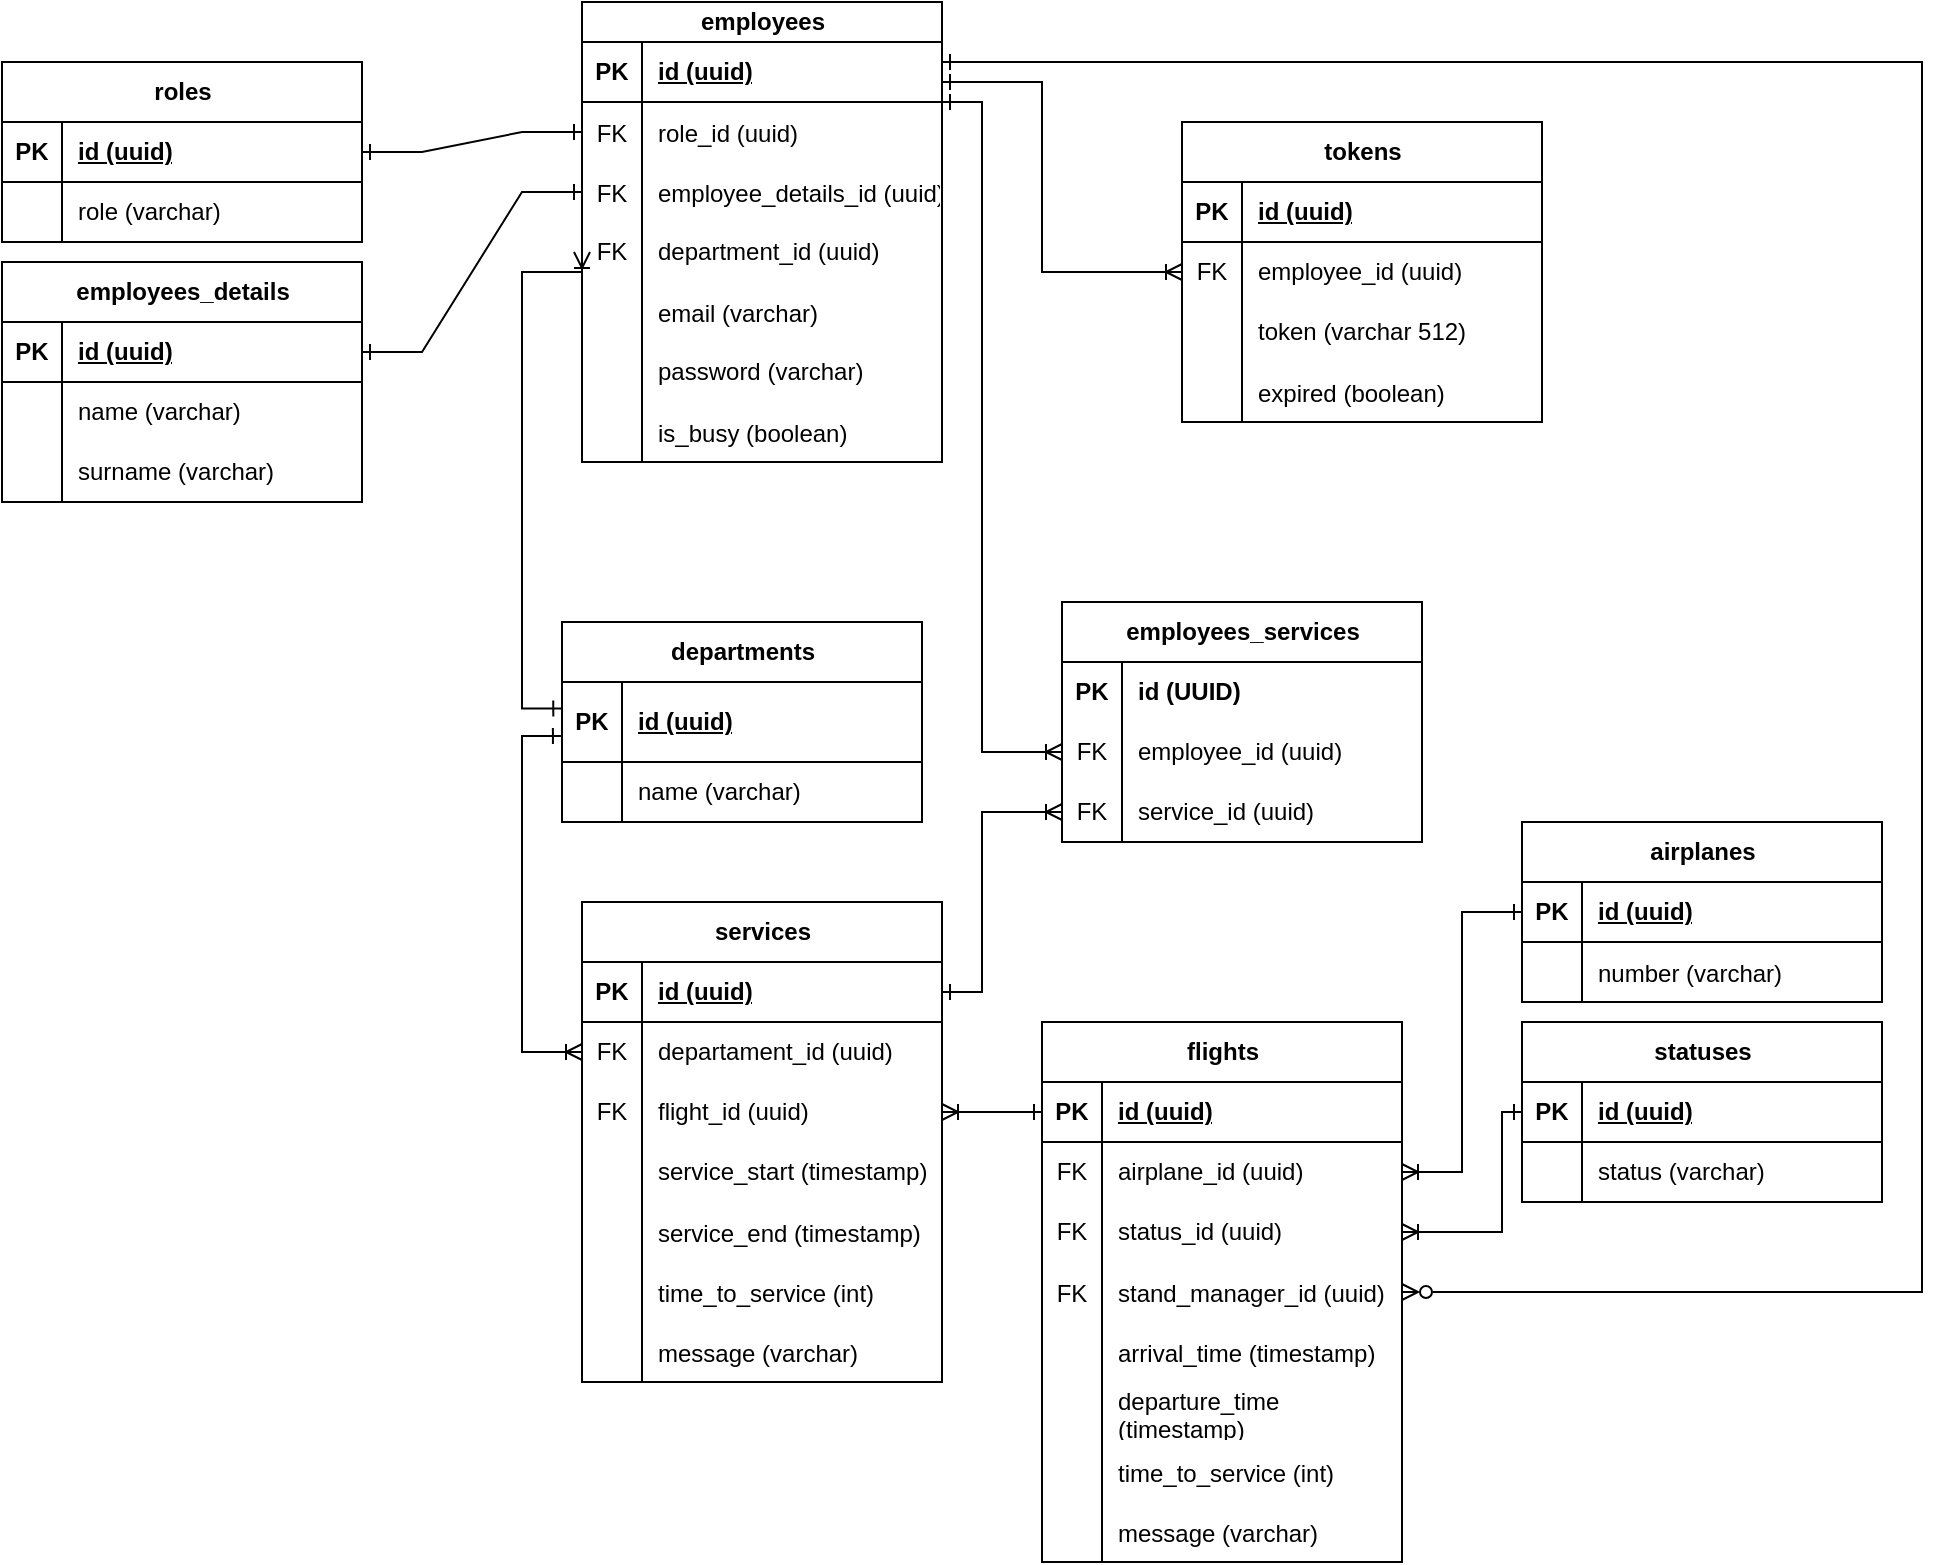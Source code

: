 <mxfile version="21.3.8" type="device">
  <diagram name="Page-1" id="9OQjHVaJ9Mn7HhpADd8H">
    <mxGraphModel dx="2015" dy="887" grid="1" gridSize="10" guides="1" tooltips="1" connect="1" arrows="1" fold="1" page="1" pageScale="1" pageWidth="1100" pageHeight="850" math="0" shadow="0">
      <root>
        <mxCell id="0" />
        <mxCell id="1" parent="0" />
        <mxCell id="fizFwtKaP-gUEQBEpYHd-14" value="&lt;div&gt;roles&lt;/div&gt;" style="shape=table;startSize=30;container=1;collapsible=1;childLayout=tableLayout;fixedRows=1;rowLines=0;fontStyle=1;align=center;resizeLast=1;html=1;" parent="1" vertex="1">
          <mxGeometry x="110" y="40" width="180" height="90" as="geometry" />
        </mxCell>
        <mxCell id="fizFwtKaP-gUEQBEpYHd-15" value="" style="shape=tableRow;horizontal=0;startSize=0;swimlaneHead=0;swimlaneBody=0;fillColor=none;collapsible=0;dropTarget=0;points=[[0,0.5],[1,0.5]];portConstraint=eastwest;top=0;left=0;right=0;bottom=1;" parent="fizFwtKaP-gUEQBEpYHd-14" vertex="1">
          <mxGeometry y="30" width="180" height="30" as="geometry" />
        </mxCell>
        <mxCell id="fizFwtKaP-gUEQBEpYHd-16" value="PK" style="shape=partialRectangle;connectable=0;fillColor=none;top=0;left=0;bottom=0;right=0;fontStyle=1;overflow=hidden;whiteSpace=wrap;html=1;" parent="fizFwtKaP-gUEQBEpYHd-15" vertex="1">
          <mxGeometry width="30" height="30" as="geometry">
            <mxRectangle width="30" height="30" as="alternateBounds" />
          </mxGeometry>
        </mxCell>
        <mxCell id="fizFwtKaP-gUEQBEpYHd-17" value="id (uuid)" style="shape=partialRectangle;connectable=0;fillColor=none;top=0;left=0;bottom=0;right=0;align=left;spacingLeft=6;fontStyle=5;overflow=hidden;whiteSpace=wrap;html=1;" parent="fizFwtKaP-gUEQBEpYHd-15" vertex="1">
          <mxGeometry x="30" width="150" height="30" as="geometry">
            <mxRectangle width="150" height="30" as="alternateBounds" />
          </mxGeometry>
        </mxCell>
        <mxCell id="fizFwtKaP-gUEQBEpYHd-18" value="" style="shape=tableRow;horizontal=0;startSize=0;swimlaneHead=0;swimlaneBody=0;fillColor=none;collapsible=0;dropTarget=0;points=[[0,0.5],[1,0.5]];portConstraint=eastwest;top=0;left=0;right=0;bottom=0;" parent="fizFwtKaP-gUEQBEpYHd-14" vertex="1">
          <mxGeometry y="60" width="180" height="30" as="geometry" />
        </mxCell>
        <mxCell id="fizFwtKaP-gUEQBEpYHd-19" value="" style="shape=partialRectangle;connectable=0;fillColor=none;top=0;left=0;bottom=0;right=0;editable=1;overflow=hidden;whiteSpace=wrap;html=1;" parent="fizFwtKaP-gUEQBEpYHd-18" vertex="1">
          <mxGeometry width="30" height="30" as="geometry">
            <mxRectangle width="30" height="30" as="alternateBounds" />
          </mxGeometry>
        </mxCell>
        <mxCell id="fizFwtKaP-gUEQBEpYHd-20" value="role (varchar)" style="shape=partialRectangle;connectable=0;fillColor=none;top=0;left=0;bottom=0;right=0;align=left;spacingLeft=6;overflow=hidden;whiteSpace=wrap;html=1;" parent="fizFwtKaP-gUEQBEpYHd-18" vertex="1">
          <mxGeometry x="30" width="150" height="30" as="geometry">
            <mxRectangle width="150" height="30" as="alternateBounds" />
          </mxGeometry>
        </mxCell>
        <mxCell id="fizFwtKaP-gUEQBEpYHd-28" value="flights" style="shape=table;startSize=30;container=1;collapsible=1;childLayout=tableLayout;fixedRows=1;rowLines=0;fontStyle=1;align=center;resizeLast=1;html=1;" parent="1" vertex="1">
          <mxGeometry x="630" y="520" width="180" height="270" as="geometry" />
        </mxCell>
        <mxCell id="fizFwtKaP-gUEQBEpYHd-29" value="" style="shape=tableRow;horizontal=0;startSize=0;swimlaneHead=0;swimlaneBody=0;fillColor=none;collapsible=0;dropTarget=0;points=[[0,0.5],[1,0.5]];portConstraint=eastwest;top=0;left=0;right=0;bottom=1;" parent="fizFwtKaP-gUEQBEpYHd-28" vertex="1">
          <mxGeometry y="30" width="180" height="30" as="geometry" />
        </mxCell>
        <mxCell id="fizFwtKaP-gUEQBEpYHd-30" value="PK" style="shape=partialRectangle;connectable=0;fillColor=none;top=0;left=0;bottom=0;right=0;fontStyle=1;overflow=hidden;whiteSpace=wrap;html=1;" parent="fizFwtKaP-gUEQBEpYHd-29" vertex="1">
          <mxGeometry width="30" height="30" as="geometry">
            <mxRectangle width="30" height="30" as="alternateBounds" />
          </mxGeometry>
        </mxCell>
        <mxCell id="fizFwtKaP-gUEQBEpYHd-31" value="id  (uuid)" style="shape=partialRectangle;connectable=0;fillColor=none;top=0;left=0;bottom=0;right=0;align=left;spacingLeft=6;fontStyle=5;overflow=hidden;whiteSpace=wrap;html=1;" parent="fizFwtKaP-gUEQBEpYHd-29" vertex="1">
          <mxGeometry x="30" width="150" height="30" as="geometry">
            <mxRectangle width="150" height="30" as="alternateBounds" />
          </mxGeometry>
        </mxCell>
        <mxCell id="fizFwtKaP-gUEQBEpYHd-32" value="" style="shape=tableRow;horizontal=0;startSize=0;swimlaneHead=0;swimlaneBody=0;fillColor=none;collapsible=0;dropTarget=0;points=[[0,0.5],[1,0.5]];portConstraint=eastwest;top=0;left=0;right=0;bottom=0;" parent="fizFwtKaP-gUEQBEpYHd-28" vertex="1">
          <mxGeometry y="60" width="180" height="30" as="geometry" />
        </mxCell>
        <mxCell id="fizFwtKaP-gUEQBEpYHd-33" value="FK" style="shape=partialRectangle;connectable=0;fillColor=none;top=0;left=0;bottom=0;right=0;editable=1;overflow=hidden;whiteSpace=wrap;html=1;" parent="fizFwtKaP-gUEQBEpYHd-32" vertex="1">
          <mxGeometry width="30" height="30" as="geometry">
            <mxRectangle width="30" height="30" as="alternateBounds" />
          </mxGeometry>
        </mxCell>
        <mxCell id="fizFwtKaP-gUEQBEpYHd-34" value="airplane_id (uuid)" style="shape=partialRectangle;connectable=0;fillColor=none;top=0;left=0;bottom=0;right=0;align=left;spacingLeft=6;overflow=hidden;whiteSpace=wrap;html=1;" parent="fizFwtKaP-gUEQBEpYHd-32" vertex="1">
          <mxGeometry x="30" width="150" height="30" as="geometry">
            <mxRectangle width="150" height="30" as="alternateBounds" />
          </mxGeometry>
        </mxCell>
        <mxCell id="fizFwtKaP-gUEQBEpYHd-35" value="" style="shape=tableRow;horizontal=0;startSize=0;swimlaneHead=0;swimlaneBody=0;fillColor=none;collapsible=0;dropTarget=0;points=[[0,0.5],[1,0.5]];portConstraint=eastwest;top=0;left=0;right=0;bottom=0;" parent="fizFwtKaP-gUEQBEpYHd-28" vertex="1">
          <mxGeometry y="90" width="180" height="30" as="geometry" />
        </mxCell>
        <mxCell id="fizFwtKaP-gUEQBEpYHd-36" value="FK" style="shape=partialRectangle;connectable=0;fillColor=none;top=0;left=0;bottom=0;right=0;editable=1;overflow=hidden;whiteSpace=wrap;html=1;" parent="fizFwtKaP-gUEQBEpYHd-35" vertex="1">
          <mxGeometry width="30" height="30" as="geometry">
            <mxRectangle width="30" height="30" as="alternateBounds" />
          </mxGeometry>
        </mxCell>
        <mxCell id="fizFwtKaP-gUEQBEpYHd-37" value="status_id (uuid)" style="shape=partialRectangle;connectable=0;fillColor=none;top=0;left=0;bottom=0;right=0;align=left;spacingLeft=6;overflow=hidden;whiteSpace=wrap;html=1;" parent="fizFwtKaP-gUEQBEpYHd-35" vertex="1">
          <mxGeometry x="30" width="150" height="30" as="geometry">
            <mxRectangle width="150" height="30" as="alternateBounds" />
          </mxGeometry>
        </mxCell>
        <mxCell id="jqcLIRP0KxZB22nL3puD-4" value="" style="shape=tableRow;horizontal=0;startSize=0;swimlaneHead=0;swimlaneBody=0;fillColor=none;collapsible=0;dropTarget=0;points=[[0,0.5],[1,0.5]];portConstraint=eastwest;top=0;left=0;right=0;bottom=0;" parent="fizFwtKaP-gUEQBEpYHd-28" vertex="1">
          <mxGeometry y="120" width="180" height="30" as="geometry" />
        </mxCell>
        <mxCell id="jqcLIRP0KxZB22nL3puD-5" value="FK" style="shape=partialRectangle;connectable=0;fillColor=none;top=0;left=0;bottom=0;right=0;editable=1;overflow=hidden;" parent="jqcLIRP0KxZB22nL3puD-4" vertex="1">
          <mxGeometry width="30" height="30" as="geometry">
            <mxRectangle width="30" height="30" as="alternateBounds" />
          </mxGeometry>
        </mxCell>
        <mxCell id="jqcLIRP0KxZB22nL3puD-6" value="stand_manager_id (uuid)" style="shape=partialRectangle;connectable=0;fillColor=none;top=0;left=0;bottom=0;right=0;align=left;spacingLeft=6;overflow=hidden;" parent="jqcLIRP0KxZB22nL3puD-4" vertex="1">
          <mxGeometry x="30" width="150" height="30" as="geometry">
            <mxRectangle width="150" height="30" as="alternateBounds" />
          </mxGeometry>
        </mxCell>
        <mxCell id="-cMEag2Gtz8MjiKgJncV-165" value="" style="shape=tableRow;horizontal=0;startSize=0;swimlaneHead=0;swimlaneBody=0;fillColor=none;collapsible=0;dropTarget=0;points=[[0,0.5],[1,0.5]];portConstraint=eastwest;top=0;left=0;right=0;bottom=0;" parent="fizFwtKaP-gUEQBEpYHd-28" vertex="1">
          <mxGeometry y="150" width="180" height="30" as="geometry" />
        </mxCell>
        <mxCell id="-cMEag2Gtz8MjiKgJncV-166" value="" style="shape=partialRectangle;connectable=0;fillColor=none;top=0;left=0;bottom=0;right=0;editable=1;overflow=hidden;" parent="-cMEag2Gtz8MjiKgJncV-165" vertex="1">
          <mxGeometry width="30" height="30" as="geometry">
            <mxRectangle width="30" height="30" as="alternateBounds" />
          </mxGeometry>
        </mxCell>
        <mxCell id="-cMEag2Gtz8MjiKgJncV-167" value="arrival_time (timestamp)" style="shape=partialRectangle;connectable=0;fillColor=none;top=0;left=0;bottom=0;right=0;align=left;spacingLeft=6;overflow=hidden;" parent="-cMEag2Gtz8MjiKgJncV-165" vertex="1">
          <mxGeometry x="30" width="150" height="30" as="geometry">
            <mxRectangle width="150" height="30" as="alternateBounds" />
          </mxGeometry>
        </mxCell>
        <mxCell id="fizFwtKaP-gUEQBEpYHd-38" value="" style="shape=tableRow;horizontal=0;startSize=0;swimlaneHead=0;swimlaneBody=0;fillColor=none;collapsible=0;dropTarget=0;points=[[0,0.5],[1,0.5]];portConstraint=eastwest;top=0;left=0;right=0;bottom=0;" parent="fizFwtKaP-gUEQBEpYHd-28" vertex="1">
          <mxGeometry y="180" width="180" height="30" as="geometry" />
        </mxCell>
        <mxCell id="fizFwtKaP-gUEQBEpYHd-39" value="" style="shape=partialRectangle;connectable=0;fillColor=none;top=0;left=0;bottom=0;right=0;editable=1;overflow=hidden;whiteSpace=wrap;html=1;" parent="fizFwtKaP-gUEQBEpYHd-38" vertex="1">
          <mxGeometry width="30" height="30" as="geometry">
            <mxRectangle width="30" height="30" as="alternateBounds" />
          </mxGeometry>
        </mxCell>
        <mxCell id="fizFwtKaP-gUEQBEpYHd-40" value="departure_time (timestamp)" style="shape=partialRectangle;connectable=0;fillColor=none;top=0;left=0;bottom=0;right=0;align=left;spacingLeft=6;overflow=hidden;whiteSpace=wrap;html=1;" parent="fizFwtKaP-gUEQBEpYHd-38" vertex="1">
          <mxGeometry x="30" width="150" height="30" as="geometry">
            <mxRectangle width="150" height="30" as="alternateBounds" />
          </mxGeometry>
        </mxCell>
        <mxCell id="jqcLIRP0KxZB22nL3puD-11" value="" style="shape=tableRow;horizontal=0;startSize=0;swimlaneHead=0;swimlaneBody=0;fillColor=none;collapsible=0;dropTarget=0;points=[[0,0.5],[1,0.5]];portConstraint=eastwest;top=0;left=0;right=0;bottom=0;" parent="fizFwtKaP-gUEQBEpYHd-28" vertex="1">
          <mxGeometry y="210" width="180" height="30" as="geometry" />
        </mxCell>
        <mxCell id="jqcLIRP0KxZB22nL3puD-12" value="" style="shape=partialRectangle;connectable=0;fillColor=none;top=0;left=0;bottom=0;right=0;editable=1;overflow=hidden;" parent="jqcLIRP0KxZB22nL3puD-11" vertex="1">
          <mxGeometry width="30" height="30" as="geometry">
            <mxRectangle width="30" height="30" as="alternateBounds" />
          </mxGeometry>
        </mxCell>
        <mxCell id="jqcLIRP0KxZB22nL3puD-13" value="time_to_service (int)" style="shape=partialRectangle;connectable=0;fillColor=none;top=0;left=0;bottom=0;right=0;align=left;spacingLeft=6;overflow=hidden;" parent="jqcLIRP0KxZB22nL3puD-11" vertex="1">
          <mxGeometry x="30" width="150" height="30" as="geometry">
            <mxRectangle width="150" height="30" as="alternateBounds" />
          </mxGeometry>
        </mxCell>
        <mxCell id="f40gN04xpcwJSbrt349h-18" value="" style="shape=tableRow;horizontal=0;startSize=0;swimlaneHead=0;swimlaneBody=0;fillColor=none;collapsible=0;dropTarget=0;points=[[0,0.5],[1,0.5]];portConstraint=eastwest;top=0;left=0;right=0;bottom=0;" vertex="1" parent="fizFwtKaP-gUEQBEpYHd-28">
          <mxGeometry y="240" width="180" height="30" as="geometry" />
        </mxCell>
        <mxCell id="f40gN04xpcwJSbrt349h-19" value="" style="shape=partialRectangle;connectable=0;fillColor=none;top=0;left=0;bottom=0;right=0;editable=1;overflow=hidden;" vertex="1" parent="f40gN04xpcwJSbrt349h-18">
          <mxGeometry width="30" height="30" as="geometry">
            <mxRectangle width="30" height="30" as="alternateBounds" />
          </mxGeometry>
        </mxCell>
        <mxCell id="f40gN04xpcwJSbrt349h-20" value="message (varchar)" style="shape=partialRectangle;connectable=0;fillColor=none;top=0;left=0;bottom=0;right=0;align=left;spacingLeft=6;overflow=hidden;" vertex="1" parent="f40gN04xpcwJSbrt349h-18">
          <mxGeometry x="30" width="150" height="30" as="geometry">
            <mxRectangle width="150" height="30" as="alternateBounds" />
          </mxGeometry>
        </mxCell>
        <mxCell id="fizFwtKaP-gUEQBEpYHd-54" value="airplanes" style="shape=table;startSize=30;container=1;collapsible=1;childLayout=tableLayout;fixedRows=1;rowLines=0;fontStyle=1;align=center;resizeLast=1;html=1;" parent="1" vertex="1">
          <mxGeometry x="870" y="420" width="180" height="90" as="geometry" />
        </mxCell>
        <mxCell id="fizFwtKaP-gUEQBEpYHd-55" value="" style="shape=tableRow;horizontal=0;startSize=0;swimlaneHead=0;swimlaneBody=0;fillColor=none;collapsible=0;dropTarget=0;points=[[0,0.5],[1,0.5]];portConstraint=eastwest;top=0;left=0;right=0;bottom=1;" parent="fizFwtKaP-gUEQBEpYHd-54" vertex="1">
          <mxGeometry y="30" width="180" height="30" as="geometry" />
        </mxCell>
        <mxCell id="fizFwtKaP-gUEQBEpYHd-56" value="PK" style="shape=partialRectangle;connectable=0;fillColor=none;top=0;left=0;bottom=0;right=0;fontStyle=1;overflow=hidden;whiteSpace=wrap;html=1;" parent="fizFwtKaP-gUEQBEpYHd-55" vertex="1">
          <mxGeometry width="30" height="30" as="geometry">
            <mxRectangle width="30" height="30" as="alternateBounds" />
          </mxGeometry>
        </mxCell>
        <mxCell id="fizFwtKaP-gUEQBEpYHd-57" value="id (uuid)" style="shape=partialRectangle;connectable=0;fillColor=none;top=0;left=0;bottom=0;right=0;align=left;spacingLeft=6;fontStyle=5;overflow=hidden;whiteSpace=wrap;html=1;" parent="fizFwtKaP-gUEQBEpYHd-55" vertex="1">
          <mxGeometry x="30" width="150" height="30" as="geometry">
            <mxRectangle width="150" height="30" as="alternateBounds" />
          </mxGeometry>
        </mxCell>
        <mxCell id="-cMEag2Gtz8MjiKgJncV-33" value="" style="shape=tableRow;horizontal=0;startSize=0;swimlaneHead=0;swimlaneBody=0;fillColor=none;collapsible=0;dropTarget=0;points=[[0,0.5],[1,0.5]];portConstraint=eastwest;top=0;left=0;right=0;bottom=0;" parent="fizFwtKaP-gUEQBEpYHd-54" vertex="1">
          <mxGeometry y="60" width="180" height="30" as="geometry" />
        </mxCell>
        <mxCell id="-cMEag2Gtz8MjiKgJncV-34" value="" style="shape=partialRectangle;connectable=0;fillColor=none;top=0;left=0;bottom=0;right=0;editable=1;overflow=hidden;" parent="-cMEag2Gtz8MjiKgJncV-33" vertex="1">
          <mxGeometry width="30" height="30" as="geometry">
            <mxRectangle width="30" height="30" as="alternateBounds" />
          </mxGeometry>
        </mxCell>
        <mxCell id="-cMEag2Gtz8MjiKgJncV-35" value="number (varchar)" style="shape=partialRectangle;connectable=0;fillColor=none;top=0;left=0;bottom=0;right=0;align=left;spacingLeft=6;overflow=hidden;" parent="-cMEag2Gtz8MjiKgJncV-33" vertex="1">
          <mxGeometry x="30" width="150" height="30" as="geometry">
            <mxRectangle width="150" height="30" as="alternateBounds" />
          </mxGeometry>
        </mxCell>
        <mxCell id="fizFwtKaP-gUEQBEpYHd-91" value="statuses" style="shape=table;startSize=30;container=1;collapsible=1;childLayout=tableLayout;fixedRows=1;rowLines=0;fontStyle=1;align=center;resizeLast=1;html=1;" parent="1" vertex="1">
          <mxGeometry x="870" y="520" width="180" height="90" as="geometry" />
        </mxCell>
        <mxCell id="fizFwtKaP-gUEQBEpYHd-92" value="" style="shape=tableRow;horizontal=0;startSize=0;swimlaneHead=0;swimlaneBody=0;fillColor=none;collapsible=0;dropTarget=0;points=[[0,0.5],[1,0.5]];portConstraint=eastwest;top=0;left=0;right=0;bottom=1;" parent="fizFwtKaP-gUEQBEpYHd-91" vertex="1">
          <mxGeometry y="30" width="180" height="30" as="geometry" />
        </mxCell>
        <mxCell id="fizFwtKaP-gUEQBEpYHd-93" value="PK" style="shape=partialRectangle;connectable=0;fillColor=none;top=0;left=0;bottom=0;right=0;fontStyle=1;overflow=hidden;whiteSpace=wrap;html=1;" parent="fizFwtKaP-gUEQBEpYHd-92" vertex="1">
          <mxGeometry width="30" height="30" as="geometry">
            <mxRectangle width="30" height="30" as="alternateBounds" />
          </mxGeometry>
        </mxCell>
        <mxCell id="fizFwtKaP-gUEQBEpYHd-94" value="id (uuid)" style="shape=partialRectangle;connectable=0;fillColor=none;top=0;left=0;bottom=0;right=0;align=left;spacingLeft=6;fontStyle=5;overflow=hidden;whiteSpace=wrap;html=1;" parent="fizFwtKaP-gUEQBEpYHd-92" vertex="1">
          <mxGeometry x="30" width="150" height="30" as="geometry">
            <mxRectangle width="150" height="30" as="alternateBounds" />
          </mxGeometry>
        </mxCell>
        <mxCell id="fizFwtKaP-gUEQBEpYHd-95" value="" style="shape=tableRow;horizontal=0;startSize=0;swimlaneHead=0;swimlaneBody=0;fillColor=none;collapsible=0;dropTarget=0;points=[[0,0.5],[1,0.5]];portConstraint=eastwest;top=0;left=0;right=0;bottom=0;" parent="fizFwtKaP-gUEQBEpYHd-91" vertex="1">
          <mxGeometry y="60" width="180" height="30" as="geometry" />
        </mxCell>
        <mxCell id="fizFwtKaP-gUEQBEpYHd-96" value="" style="shape=partialRectangle;connectable=0;fillColor=none;top=0;left=0;bottom=0;right=0;editable=1;overflow=hidden;whiteSpace=wrap;html=1;" parent="fizFwtKaP-gUEQBEpYHd-95" vertex="1">
          <mxGeometry width="30" height="30" as="geometry">
            <mxRectangle width="30" height="30" as="alternateBounds" />
          </mxGeometry>
        </mxCell>
        <mxCell id="fizFwtKaP-gUEQBEpYHd-97" value="status (varchar)" style="shape=partialRectangle;connectable=0;fillColor=none;top=0;left=0;bottom=0;right=0;align=left;spacingLeft=6;overflow=hidden;whiteSpace=wrap;html=1;" parent="fizFwtKaP-gUEQBEpYHd-95" vertex="1">
          <mxGeometry x="30" width="150" height="30" as="geometry">
            <mxRectangle width="150" height="30" as="alternateBounds" />
          </mxGeometry>
        </mxCell>
        <mxCell id="aSLMsY_gwejVtc-nCJcl-1" value="employees_details" style="shape=table;startSize=30;container=1;collapsible=1;childLayout=tableLayout;fixedRows=1;rowLines=0;fontStyle=1;align=center;resizeLast=1;html=1;" parent="1" vertex="1">
          <mxGeometry x="110" y="140" width="180" height="120" as="geometry" />
        </mxCell>
        <mxCell id="aSLMsY_gwejVtc-nCJcl-2" value="" style="shape=tableRow;horizontal=0;startSize=0;swimlaneHead=0;swimlaneBody=0;fillColor=none;collapsible=0;dropTarget=0;points=[[0,0.5],[1,0.5]];portConstraint=eastwest;top=0;left=0;right=0;bottom=1;" parent="aSLMsY_gwejVtc-nCJcl-1" vertex="1">
          <mxGeometry y="30" width="180" height="30" as="geometry" />
        </mxCell>
        <mxCell id="aSLMsY_gwejVtc-nCJcl-3" value="PK" style="shape=partialRectangle;connectable=0;fillColor=none;top=0;left=0;bottom=0;right=0;fontStyle=1;overflow=hidden;whiteSpace=wrap;html=1;" parent="aSLMsY_gwejVtc-nCJcl-2" vertex="1">
          <mxGeometry width="30" height="30" as="geometry">
            <mxRectangle width="30" height="30" as="alternateBounds" />
          </mxGeometry>
        </mxCell>
        <mxCell id="aSLMsY_gwejVtc-nCJcl-4" value="id (uuid)" style="shape=partialRectangle;connectable=0;fillColor=none;top=0;left=0;bottom=0;right=0;align=left;spacingLeft=6;fontStyle=5;overflow=hidden;whiteSpace=wrap;html=1;" parent="aSLMsY_gwejVtc-nCJcl-2" vertex="1">
          <mxGeometry x="30" width="150" height="30" as="geometry">
            <mxRectangle width="150" height="30" as="alternateBounds" />
          </mxGeometry>
        </mxCell>
        <mxCell id="aSLMsY_gwejVtc-nCJcl-5" value="" style="shape=tableRow;horizontal=0;startSize=0;swimlaneHead=0;swimlaneBody=0;fillColor=none;collapsible=0;dropTarget=0;points=[[0,0.5],[1,0.5]];portConstraint=eastwest;top=0;left=0;right=0;bottom=0;" parent="aSLMsY_gwejVtc-nCJcl-1" vertex="1">
          <mxGeometry y="60" width="180" height="30" as="geometry" />
        </mxCell>
        <mxCell id="aSLMsY_gwejVtc-nCJcl-6" value="" style="shape=partialRectangle;connectable=0;fillColor=none;top=0;left=0;bottom=0;right=0;editable=1;overflow=hidden;whiteSpace=wrap;html=1;" parent="aSLMsY_gwejVtc-nCJcl-5" vertex="1">
          <mxGeometry width="30" height="30" as="geometry">
            <mxRectangle width="30" height="30" as="alternateBounds" />
          </mxGeometry>
        </mxCell>
        <mxCell id="aSLMsY_gwejVtc-nCJcl-7" value="name (varchar)" style="shape=partialRectangle;connectable=0;fillColor=none;top=0;left=0;bottom=0;right=0;align=left;spacingLeft=6;overflow=hidden;whiteSpace=wrap;html=1;" parent="aSLMsY_gwejVtc-nCJcl-5" vertex="1">
          <mxGeometry x="30" width="150" height="30" as="geometry">
            <mxRectangle width="150" height="30" as="alternateBounds" />
          </mxGeometry>
        </mxCell>
        <mxCell id="aSLMsY_gwejVtc-nCJcl-8" value="" style="shape=tableRow;horizontal=0;startSize=0;swimlaneHead=0;swimlaneBody=0;fillColor=none;collapsible=0;dropTarget=0;points=[[0,0.5],[1,0.5]];portConstraint=eastwest;top=0;left=0;right=0;bottom=0;" parent="aSLMsY_gwejVtc-nCJcl-1" vertex="1">
          <mxGeometry y="90" width="180" height="30" as="geometry" />
        </mxCell>
        <mxCell id="aSLMsY_gwejVtc-nCJcl-9" value="" style="shape=partialRectangle;connectable=0;fillColor=none;top=0;left=0;bottom=0;right=0;editable=1;overflow=hidden;whiteSpace=wrap;html=1;" parent="aSLMsY_gwejVtc-nCJcl-8" vertex="1">
          <mxGeometry width="30" height="30" as="geometry">
            <mxRectangle width="30" height="30" as="alternateBounds" />
          </mxGeometry>
        </mxCell>
        <mxCell id="aSLMsY_gwejVtc-nCJcl-10" value="surname (varchar)" style="shape=partialRectangle;connectable=0;fillColor=none;top=0;left=0;bottom=0;right=0;align=left;spacingLeft=6;overflow=hidden;whiteSpace=wrap;html=1;" parent="aSLMsY_gwejVtc-nCJcl-8" vertex="1">
          <mxGeometry x="30" width="150" height="30" as="geometry">
            <mxRectangle width="150" height="30" as="alternateBounds" />
          </mxGeometry>
        </mxCell>
        <mxCell id="-cMEag2Gtz8MjiKgJncV-17" value="&lt;div&gt;employees&lt;/div&gt;" style="shape=table;startSize=20;container=1;collapsible=1;childLayout=tableLayout;fixedRows=1;rowLines=0;fontStyle=1;align=center;resizeLast=1;html=1;" parent="1" vertex="1">
          <mxGeometry x="400" y="10" width="180" height="230" as="geometry" />
        </mxCell>
        <mxCell id="-cMEag2Gtz8MjiKgJncV-18" value="" style="shape=tableRow;horizontal=0;startSize=0;swimlaneHead=0;swimlaneBody=0;fillColor=none;collapsible=0;dropTarget=0;points=[[0,0.5],[1,0.5]];portConstraint=eastwest;top=0;left=0;right=0;bottom=1;" parent="-cMEag2Gtz8MjiKgJncV-17" vertex="1">
          <mxGeometry y="20" width="180" height="30" as="geometry" />
        </mxCell>
        <mxCell id="-cMEag2Gtz8MjiKgJncV-19" value="PK" style="shape=partialRectangle;connectable=0;fillColor=none;top=0;left=0;bottom=0;right=0;fontStyle=1;overflow=hidden;whiteSpace=wrap;html=1;" parent="-cMEag2Gtz8MjiKgJncV-18" vertex="1">
          <mxGeometry width="30" height="30" as="geometry">
            <mxRectangle width="30" height="30" as="alternateBounds" />
          </mxGeometry>
        </mxCell>
        <mxCell id="-cMEag2Gtz8MjiKgJncV-20" value="id (uuid)" style="shape=partialRectangle;connectable=0;fillColor=none;top=0;left=0;bottom=0;right=0;align=left;spacingLeft=6;fontStyle=5;overflow=hidden;whiteSpace=wrap;html=1;" parent="-cMEag2Gtz8MjiKgJncV-18" vertex="1">
          <mxGeometry x="30" width="150" height="30" as="geometry">
            <mxRectangle width="150" height="30" as="alternateBounds" />
          </mxGeometry>
        </mxCell>
        <mxCell id="-cMEag2Gtz8MjiKgJncV-30" value="" style="shape=tableRow;horizontal=0;startSize=0;swimlaneHead=0;swimlaneBody=0;fillColor=none;collapsible=0;dropTarget=0;points=[[0,0.5],[1,0.5]];portConstraint=eastwest;top=0;left=0;right=0;bottom=0;" parent="-cMEag2Gtz8MjiKgJncV-17" vertex="1">
          <mxGeometry y="50" width="180" height="30" as="geometry" />
        </mxCell>
        <mxCell id="-cMEag2Gtz8MjiKgJncV-31" value="FK" style="shape=partialRectangle;connectable=0;fillColor=none;top=0;left=0;bottom=0;right=0;editable=1;overflow=hidden;" parent="-cMEag2Gtz8MjiKgJncV-30" vertex="1">
          <mxGeometry width="30" height="30" as="geometry">
            <mxRectangle width="30" height="30" as="alternateBounds" />
          </mxGeometry>
        </mxCell>
        <mxCell id="-cMEag2Gtz8MjiKgJncV-32" value="role_id (uuid)" style="shape=partialRectangle;connectable=0;fillColor=none;top=0;left=0;bottom=0;right=0;align=left;spacingLeft=6;overflow=hidden;" parent="-cMEag2Gtz8MjiKgJncV-30" vertex="1">
          <mxGeometry x="30" width="150" height="30" as="geometry">
            <mxRectangle width="150" height="30" as="alternateBounds" />
          </mxGeometry>
        </mxCell>
        <mxCell id="BI6Cwxl6OkBdOga8J139-100" value="" style="shape=tableRow;horizontal=0;startSize=0;swimlaneHead=0;swimlaneBody=0;fillColor=none;collapsible=0;dropTarget=0;points=[[0,0.5],[1,0.5]];portConstraint=eastwest;top=0;left=0;right=0;bottom=0;" parent="-cMEag2Gtz8MjiKgJncV-17" vertex="1">
          <mxGeometry y="80" width="180" height="30" as="geometry" />
        </mxCell>
        <mxCell id="BI6Cwxl6OkBdOga8J139-101" value="FK" style="shape=partialRectangle;connectable=0;fillColor=none;top=0;left=0;bottom=0;right=0;editable=1;overflow=hidden;" parent="BI6Cwxl6OkBdOga8J139-100" vertex="1">
          <mxGeometry width="30" height="30" as="geometry">
            <mxRectangle width="30" height="30" as="alternateBounds" />
          </mxGeometry>
        </mxCell>
        <mxCell id="BI6Cwxl6OkBdOga8J139-102" value="employee_details_id (uuid)" style="shape=partialRectangle;connectable=0;fillColor=none;top=0;left=0;bottom=0;right=0;align=left;spacingLeft=6;overflow=hidden;" parent="BI6Cwxl6OkBdOga8J139-100" vertex="1">
          <mxGeometry x="30" width="150" height="30" as="geometry">
            <mxRectangle width="150" height="30" as="alternateBounds" />
          </mxGeometry>
        </mxCell>
        <mxCell id="rjjvpH9GP6Y3zkPVKBDB-2" value="" style="shape=tableRow;horizontal=0;startSize=0;swimlaneHead=0;swimlaneBody=0;fillColor=none;collapsible=0;dropTarget=0;points=[[0,0.5],[1,0.5]];portConstraint=eastwest;top=0;left=0;right=0;bottom=0;" parent="-cMEag2Gtz8MjiKgJncV-17" vertex="1">
          <mxGeometry y="110" width="180" height="30" as="geometry" />
        </mxCell>
        <mxCell id="rjjvpH9GP6Y3zkPVKBDB-3" value="FK" style="shape=partialRectangle;connectable=0;fillColor=none;top=0;left=0;bottom=0;right=0;fontStyle=0;overflow=hidden;whiteSpace=wrap;html=1;" parent="rjjvpH9GP6Y3zkPVKBDB-2" vertex="1">
          <mxGeometry width="30" height="30" as="geometry">
            <mxRectangle width="30" height="30" as="alternateBounds" />
          </mxGeometry>
        </mxCell>
        <mxCell id="rjjvpH9GP6Y3zkPVKBDB-4" value="department_id (uuid)" style="shape=partialRectangle;connectable=0;fillColor=none;top=0;left=0;bottom=0;right=0;align=left;spacingLeft=6;fontStyle=0;overflow=hidden;whiteSpace=wrap;html=1;" parent="rjjvpH9GP6Y3zkPVKBDB-2" vertex="1">
          <mxGeometry x="30" width="150" height="30" as="geometry">
            <mxRectangle width="150" height="30" as="alternateBounds" />
          </mxGeometry>
        </mxCell>
        <mxCell id="sLv4PlJb-Pf256ncReUc-1" value="" style="shape=tableRow;horizontal=0;startSize=0;swimlaneHead=0;swimlaneBody=0;fillColor=none;collapsible=0;dropTarget=0;points=[[0,0.5],[1,0.5]];portConstraint=eastwest;top=0;left=0;right=0;bottom=0;" parent="-cMEag2Gtz8MjiKgJncV-17" vertex="1">
          <mxGeometry y="140" width="180" height="30" as="geometry" />
        </mxCell>
        <mxCell id="sLv4PlJb-Pf256ncReUc-2" value="" style="shape=partialRectangle;connectable=0;fillColor=none;top=0;left=0;bottom=0;right=0;editable=1;overflow=hidden;" parent="sLv4PlJb-Pf256ncReUc-1" vertex="1">
          <mxGeometry width="30" height="30" as="geometry">
            <mxRectangle width="30" height="30" as="alternateBounds" />
          </mxGeometry>
        </mxCell>
        <mxCell id="sLv4PlJb-Pf256ncReUc-3" value="email (varchar)" style="shape=partialRectangle;connectable=0;fillColor=none;top=0;left=0;bottom=0;right=0;align=left;spacingLeft=6;overflow=hidden;" parent="sLv4PlJb-Pf256ncReUc-1" vertex="1">
          <mxGeometry x="30" width="150" height="30" as="geometry">
            <mxRectangle width="150" height="30" as="alternateBounds" />
          </mxGeometry>
        </mxCell>
        <mxCell id="-cMEag2Gtz8MjiKgJncV-24" value="" style="shape=tableRow;horizontal=0;startSize=0;swimlaneHead=0;swimlaneBody=0;fillColor=none;collapsible=0;dropTarget=0;points=[[0,0.5],[1,0.5]];portConstraint=eastwest;top=0;left=0;right=0;bottom=0;" parent="-cMEag2Gtz8MjiKgJncV-17" vertex="1">
          <mxGeometry y="170" width="180" height="30" as="geometry" />
        </mxCell>
        <mxCell id="-cMEag2Gtz8MjiKgJncV-25" value="" style="shape=partialRectangle;connectable=0;fillColor=none;top=0;left=0;bottom=0;right=0;editable=1;overflow=hidden;whiteSpace=wrap;html=1;" parent="-cMEag2Gtz8MjiKgJncV-24" vertex="1">
          <mxGeometry width="30" height="30" as="geometry">
            <mxRectangle width="30" height="30" as="alternateBounds" />
          </mxGeometry>
        </mxCell>
        <mxCell id="-cMEag2Gtz8MjiKgJncV-26" value="password (varchar)" style="shape=partialRectangle;connectable=0;fillColor=none;top=0;left=0;bottom=0;right=0;align=left;spacingLeft=6;overflow=hidden;whiteSpace=wrap;html=1;" parent="-cMEag2Gtz8MjiKgJncV-24" vertex="1">
          <mxGeometry x="30" width="150" height="30" as="geometry">
            <mxRectangle width="150" height="30" as="alternateBounds" />
          </mxGeometry>
        </mxCell>
        <mxCell id="1ASlQ5axTA9hK-kHF2px-1" value="" style="shape=tableRow;horizontal=0;startSize=0;swimlaneHead=0;swimlaneBody=0;fillColor=none;collapsible=0;dropTarget=0;points=[[0,0.5],[1,0.5]];portConstraint=eastwest;top=0;left=0;right=0;bottom=0;" parent="-cMEag2Gtz8MjiKgJncV-17" vertex="1">
          <mxGeometry y="200" width="180" height="30" as="geometry" />
        </mxCell>
        <mxCell id="1ASlQ5axTA9hK-kHF2px-2" value="" style="shape=partialRectangle;connectable=0;fillColor=none;top=0;left=0;bottom=0;right=0;editable=1;overflow=hidden;" parent="1ASlQ5axTA9hK-kHF2px-1" vertex="1">
          <mxGeometry width="30" height="30" as="geometry">
            <mxRectangle width="30" height="30" as="alternateBounds" />
          </mxGeometry>
        </mxCell>
        <mxCell id="1ASlQ5axTA9hK-kHF2px-3" value="is_busy (boolean)" style="shape=partialRectangle;connectable=0;fillColor=none;top=0;left=0;bottom=0;right=0;align=left;spacingLeft=6;overflow=hidden;" parent="1ASlQ5axTA9hK-kHF2px-1" vertex="1">
          <mxGeometry x="30" width="150" height="30" as="geometry">
            <mxRectangle width="150" height="30" as="alternateBounds" />
          </mxGeometry>
        </mxCell>
        <mxCell id="BI6Cwxl6OkBdOga8J139-1" value="&lt;div&gt;departments&lt;/div&gt;" style="shape=table;startSize=30;container=1;collapsible=1;childLayout=tableLayout;fixedRows=1;rowLines=0;fontStyle=1;align=center;resizeLast=1;html=1;" parent="1" vertex="1">
          <mxGeometry x="390" y="320" width="180" height="100" as="geometry" />
        </mxCell>
        <mxCell id="BI6Cwxl6OkBdOga8J139-2" value="" style="shape=tableRow;horizontal=0;startSize=0;swimlaneHead=0;swimlaneBody=0;fillColor=none;collapsible=0;dropTarget=0;points=[[0,0.5],[1,0.5]];portConstraint=eastwest;top=0;left=0;right=0;bottom=1;" parent="BI6Cwxl6OkBdOga8J139-1" vertex="1">
          <mxGeometry y="30" width="180" height="40" as="geometry" />
        </mxCell>
        <mxCell id="BI6Cwxl6OkBdOga8J139-3" value="PK" style="shape=partialRectangle;connectable=0;fillColor=none;top=0;left=0;bottom=0;right=0;fontStyle=1;overflow=hidden;whiteSpace=wrap;html=1;" parent="BI6Cwxl6OkBdOga8J139-2" vertex="1">
          <mxGeometry width="30" height="40" as="geometry">
            <mxRectangle width="30" height="40" as="alternateBounds" />
          </mxGeometry>
        </mxCell>
        <mxCell id="BI6Cwxl6OkBdOga8J139-4" value="id (uuid)" style="shape=partialRectangle;connectable=0;fillColor=none;top=0;left=0;bottom=0;right=0;align=left;spacingLeft=6;fontStyle=5;overflow=hidden;whiteSpace=wrap;html=1;" parent="BI6Cwxl6OkBdOga8J139-2" vertex="1">
          <mxGeometry x="30" width="150" height="40" as="geometry">
            <mxRectangle width="150" height="40" as="alternateBounds" />
          </mxGeometry>
        </mxCell>
        <mxCell id="mJFngKJ2qOaq5mNRfT9s-1" value="" style="shape=tableRow;horizontal=0;startSize=0;swimlaneHead=0;swimlaneBody=0;fillColor=none;collapsible=0;dropTarget=0;points=[[0,0.5],[1,0.5]];portConstraint=eastwest;top=0;left=0;right=0;bottom=0;" parent="BI6Cwxl6OkBdOga8J139-1" vertex="1">
          <mxGeometry y="70" width="180" height="30" as="geometry" />
        </mxCell>
        <mxCell id="mJFngKJ2qOaq5mNRfT9s-2" value="" style="shape=partialRectangle;connectable=0;fillColor=none;top=0;left=0;bottom=0;right=0;editable=1;overflow=hidden;whiteSpace=wrap;html=1;" parent="mJFngKJ2qOaq5mNRfT9s-1" vertex="1">
          <mxGeometry width="30" height="30" as="geometry">
            <mxRectangle width="30" height="30" as="alternateBounds" />
          </mxGeometry>
        </mxCell>
        <mxCell id="mJFngKJ2qOaq5mNRfT9s-3" value="name (varchar)" style="shape=partialRectangle;connectable=0;fillColor=none;top=0;left=0;bottom=0;right=0;align=left;spacingLeft=6;overflow=hidden;whiteSpace=wrap;html=1;" parent="mJFngKJ2qOaq5mNRfT9s-1" vertex="1">
          <mxGeometry x="30" width="150" height="30" as="geometry">
            <mxRectangle width="150" height="30" as="alternateBounds" />
          </mxGeometry>
        </mxCell>
        <mxCell id="BI6Cwxl6OkBdOga8J139-63" value="&lt;div&gt;services&lt;/div&gt;" style="shape=table;startSize=30;container=1;collapsible=1;childLayout=tableLayout;fixedRows=1;rowLines=0;fontStyle=1;align=center;resizeLast=1;html=1;" parent="1" vertex="1">
          <mxGeometry x="400" y="460" width="180" height="240" as="geometry" />
        </mxCell>
        <mxCell id="BI6Cwxl6OkBdOga8J139-64" value="" style="shape=tableRow;horizontal=0;startSize=0;swimlaneHead=0;swimlaneBody=0;fillColor=none;collapsible=0;dropTarget=0;points=[[0,0.5],[1,0.5]];portConstraint=eastwest;top=0;left=0;right=0;bottom=1;" parent="BI6Cwxl6OkBdOga8J139-63" vertex="1">
          <mxGeometry y="30" width="180" height="30" as="geometry" />
        </mxCell>
        <mxCell id="BI6Cwxl6OkBdOga8J139-65" value="PK" style="shape=partialRectangle;connectable=0;fillColor=none;top=0;left=0;bottom=0;right=0;fontStyle=1;overflow=hidden;whiteSpace=wrap;html=1;" parent="BI6Cwxl6OkBdOga8J139-64" vertex="1">
          <mxGeometry width="30" height="30" as="geometry">
            <mxRectangle width="30" height="30" as="alternateBounds" />
          </mxGeometry>
        </mxCell>
        <mxCell id="BI6Cwxl6OkBdOga8J139-66" value="id (uuid)" style="shape=partialRectangle;connectable=0;fillColor=none;top=0;left=0;bottom=0;right=0;align=left;spacingLeft=6;fontStyle=5;overflow=hidden;whiteSpace=wrap;html=1;" parent="BI6Cwxl6OkBdOga8J139-64" vertex="1">
          <mxGeometry x="30" width="150" height="30" as="geometry">
            <mxRectangle width="150" height="30" as="alternateBounds" />
          </mxGeometry>
        </mxCell>
        <mxCell id="BI6Cwxl6OkBdOga8J139-67" value="" style="shape=tableRow;horizontal=0;startSize=0;swimlaneHead=0;swimlaneBody=0;fillColor=none;collapsible=0;dropTarget=0;points=[[0,0.5],[1,0.5]];portConstraint=eastwest;top=0;left=0;right=0;bottom=0;" parent="BI6Cwxl6OkBdOga8J139-63" vertex="1">
          <mxGeometry y="60" width="180" height="30" as="geometry" />
        </mxCell>
        <mxCell id="BI6Cwxl6OkBdOga8J139-68" value="FK" style="shape=partialRectangle;connectable=0;fillColor=none;top=0;left=0;bottom=0;right=0;editable=1;overflow=hidden;whiteSpace=wrap;html=1;" parent="BI6Cwxl6OkBdOga8J139-67" vertex="1">
          <mxGeometry width="30" height="30" as="geometry">
            <mxRectangle width="30" height="30" as="alternateBounds" />
          </mxGeometry>
        </mxCell>
        <mxCell id="BI6Cwxl6OkBdOga8J139-69" value="departament_id (uuid)" style="shape=partialRectangle;connectable=0;fillColor=none;top=0;left=0;bottom=0;right=0;align=left;spacingLeft=6;overflow=hidden;whiteSpace=wrap;html=1;" parent="BI6Cwxl6OkBdOga8J139-67" vertex="1">
          <mxGeometry x="30" width="150" height="30" as="geometry">
            <mxRectangle width="150" height="30" as="alternateBounds" />
          </mxGeometry>
        </mxCell>
        <mxCell id="BI6Cwxl6OkBdOga8J139-70" value="" style="shape=tableRow;horizontal=0;startSize=0;swimlaneHead=0;swimlaneBody=0;fillColor=none;collapsible=0;dropTarget=0;points=[[0,0.5],[1,0.5]];portConstraint=eastwest;top=0;left=0;right=0;bottom=0;" parent="BI6Cwxl6OkBdOga8J139-63" vertex="1">
          <mxGeometry y="90" width="180" height="30" as="geometry" />
        </mxCell>
        <mxCell id="BI6Cwxl6OkBdOga8J139-71" value="FK" style="shape=partialRectangle;connectable=0;fillColor=none;top=0;left=0;bottom=0;right=0;editable=1;overflow=hidden;whiteSpace=wrap;html=1;" parent="BI6Cwxl6OkBdOga8J139-70" vertex="1">
          <mxGeometry width="30" height="30" as="geometry">
            <mxRectangle width="30" height="30" as="alternateBounds" />
          </mxGeometry>
        </mxCell>
        <mxCell id="BI6Cwxl6OkBdOga8J139-72" value="flight_id (uuid)" style="shape=partialRectangle;connectable=0;fillColor=none;top=0;left=0;bottom=0;right=0;align=left;spacingLeft=6;overflow=hidden;whiteSpace=wrap;html=1;" parent="BI6Cwxl6OkBdOga8J139-70" vertex="1">
          <mxGeometry x="30" width="150" height="30" as="geometry">
            <mxRectangle width="150" height="30" as="alternateBounds" />
          </mxGeometry>
        </mxCell>
        <mxCell id="BI6Cwxl6OkBdOga8J139-73" value="" style="shape=tableRow;horizontal=0;startSize=0;swimlaneHead=0;swimlaneBody=0;fillColor=none;collapsible=0;dropTarget=0;points=[[0,0.5],[1,0.5]];portConstraint=eastwest;top=0;left=0;right=0;bottom=0;" parent="BI6Cwxl6OkBdOga8J139-63" vertex="1">
          <mxGeometry y="120" width="180" height="30" as="geometry" />
        </mxCell>
        <mxCell id="BI6Cwxl6OkBdOga8J139-74" value="" style="shape=partialRectangle;connectable=0;fillColor=none;top=0;left=0;bottom=0;right=0;editable=1;overflow=hidden;whiteSpace=wrap;html=1;" parent="BI6Cwxl6OkBdOga8J139-73" vertex="1">
          <mxGeometry width="30" height="30" as="geometry">
            <mxRectangle width="30" height="30" as="alternateBounds" />
          </mxGeometry>
        </mxCell>
        <mxCell id="BI6Cwxl6OkBdOga8J139-75" value="service_start (timestamp)" style="shape=partialRectangle;connectable=0;fillColor=none;top=0;left=0;bottom=0;right=0;align=left;spacingLeft=6;overflow=hidden;whiteSpace=wrap;html=1;" parent="BI6Cwxl6OkBdOga8J139-73" vertex="1">
          <mxGeometry x="30" width="150" height="30" as="geometry">
            <mxRectangle width="150" height="30" as="alternateBounds" />
          </mxGeometry>
        </mxCell>
        <mxCell id="BI6Cwxl6OkBdOga8J139-76" value="" style="shape=tableRow;horizontal=0;startSize=0;swimlaneHead=0;swimlaneBody=0;fillColor=none;collapsible=0;dropTarget=0;points=[[0,0.5],[1,0.5]];portConstraint=eastwest;top=0;left=0;right=0;bottom=0;" parent="BI6Cwxl6OkBdOga8J139-63" vertex="1">
          <mxGeometry y="150" width="180" height="30" as="geometry" />
        </mxCell>
        <mxCell id="BI6Cwxl6OkBdOga8J139-77" value="" style="shape=partialRectangle;connectable=0;fillColor=none;top=0;left=0;bottom=0;right=0;editable=1;overflow=hidden;" parent="BI6Cwxl6OkBdOga8J139-76" vertex="1">
          <mxGeometry width="30" height="30" as="geometry">
            <mxRectangle width="30" height="30" as="alternateBounds" />
          </mxGeometry>
        </mxCell>
        <mxCell id="BI6Cwxl6OkBdOga8J139-78" value="service_end (timestamp)" style="shape=partialRectangle;connectable=0;fillColor=none;top=0;left=0;bottom=0;right=0;align=left;spacingLeft=6;overflow=hidden;" parent="BI6Cwxl6OkBdOga8J139-76" vertex="1">
          <mxGeometry x="30" width="150" height="30" as="geometry">
            <mxRectangle width="150" height="30" as="alternateBounds" />
          </mxGeometry>
        </mxCell>
        <mxCell id="jqcLIRP0KxZB22nL3puD-14" value="" style="shape=tableRow;horizontal=0;startSize=0;swimlaneHead=0;swimlaneBody=0;fillColor=none;collapsible=0;dropTarget=0;points=[[0,0.5],[1,0.5]];portConstraint=eastwest;top=0;left=0;right=0;bottom=0;" parent="BI6Cwxl6OkBdOga8J139-63" vertex="1">
          <mxGeometry y="180" width="180" height="30" as="geometry" />
        </mxCell>
        <mxCell id="jqcLIRP0KxZB22nL3puD-15" value="" style="shape=partialRectangle;connectable=0;fillColor=none;top=0;left=0;bottom=0;right=0;editable=1;overflow=hidden;" parent="jqcLIRP0KxZB22nL3puD-14" vertex="1">
          <mxGeometry width="30" height="30" as="geometry">
            <mxRectangle width="30" height="30" as="alternateBounds" />
          </mxGeometry>
        </mxCell>
        <mxCell id="jqcLIRP0KxZB22nL3puD-16" value="time_to_service (int)" style="shape=partialRectangle;connectable=0;fillColor=none;top=0;left=0;bottom=0;right=0;align=left;spacingLeft=6;overflow=hidden;" parent="jqcLIRP0KxZB22nL3puD-14" vertex="1">
          <mxGeometry x="30" width="150" height="30" as="geometry">
            <mxRectangle width="150" height="30" as="alternateBounds" />
          </mxGeometry>
        </mxCell>
        <mxCell id="f40gN04xpcwJSbrt349h-2" value="" style="shape=tableRow;horizontal=0;startSize=0;swimlaneHead=0;swimlaneBody=0;fillColor=none;collapsible=0;dropTarget=0;points=[[0,0.5],[1,0.5]];portConstraint=eastwest;top=0;left=0;right=0;bottom=0;" vertex="1" parent="BI6Cwxl6OkBdOga8J139-63">
          <mxGeometry y="210" width="180" height="30" as="geometry" />
        </mxCell>
        <mxCell id="f40gN04xpcwJSbrt349h-3" value="" style="shape=partialRectangle;connectable=0;fillColor=none;top=0;left=0;bottom=0;right=0;editable=1;overflow=hidden;" vertex="1" parent="f40gN04xpcwJSbrt349h-2">
          <mxGeometry width="30" height="30" as="geometry">
            <mxRectangle width="30" height="30" as="alternateBounds" />
          </mxGeometry>
        </mxCell>
        <mxCell id="f40gN04xpcwJSbrt349h-4" value="message (varchar)" style="shape=partialRectangle;connectable=0;fillColor=none;top=0;left=0;bottom=0;right=0;align=left;spacingLeft=6;overflow=hidden;" vertex="1" parent="f40gN04xpcwJSbrt349h-2">
          <mxGeometry x="30" width="150" height="30" as="geometry">
            <mxRectangle width="150" height="30" as="alternateBounds" />
          </mxGeometry>
        </mxCell>
        <mxCell id="jqcLIRP0KxZB22nL3puD-7" style="edgeStyle=orthogonalEdgeStyle;rounded=0;orthogonalLoop=1;jettySize=auto;html=1;startArrow=ERone;startFill=0;endArrow=ERzeroToMany;endFill=0;entryX=1;entryY=0.5;entryDx=0;entryDy=0;" parent="1" target="jqcLIRP0KxZB22nL3puD-4" edge="1">
          <mxGeometry relative="1" as="geometry">
            <mxPoint x="580" y="40" as="sourcePoint" />
            <mxPoint x="870" y="690" as="targetPoint" />
            <Array as="points">
              <mxPoint x="580" y="40" />
              <mxPoint x="1070" y="40" />
              <mxPoint x="1070" y="655" />
            </Array>
          </mxGeometry>
        </mxCell>
        <mxCell id="1ASlQ5axTA9hK-kHF2px-7" value="" style="edgeStyle=entityRelationEdgeStyle;fontSize=12;html=1;endArrow=ERoneToMany;rounded=0;exitX=0;exitY=0.5;exitDx=0;exitDy=0;entryX=1;entryY=0.5;entryDx=0;entryDy=0;startArrow=ERone;startFill=0;" parent="1" source="fizFwtKaP-gUEQBEpYHd-55" target="fizFwtKaP-gUEQBEpYHd-32" edge="1">
          <mxGeometry width="100" height="100" relative="1" as="geometry">
            <mxPoint x="970" y="510" as="sourcePoint" />
            <mxPoint x="910" y="420" as="targetPoint" />
          </mxGeometry>
        </mxCell>
        <mxCell id="1ASlQ5axTA9hK-kHF2px-18" value="" style="edgeStyle=entityRelationEdgeStyle;fontSize=12;html=1;endArrow=ERone;startArrow=ERone;rounded=0;exitX=1;exitY=0.5;exitDx=0;exitDy=0;entryX=0;entryY=0.5;entryDx=0;entryDy=0;startFill=0;endFill=0;" parent="1" source="aSLMsY_gwejVtc-nCJcl-2" target="BI6Cwxl6OkBdOga8J139-100" edge="1">
          <mxGeometry width="100" height="100" relative="1" as="geometry">
            <mxPoint x="360" y="380" as="sourcePoint" />
            <mxPoint x="460" y="280" as="targetPoint" />
          </mxGeometry>
        </mxCell>
        <mxCell id="1ASlQ5axTA9hK-kHF2px-32" style="edgeStyle=orthogonalEdgeStyle;rounded=0;orthogonalLoop=1;jettySize=auto;html=1;startArrow=ERone;startFill=0;endArrow=ERoneToMany;endFill=0;entryX=0;entryY=0.5;entryDx=0;entryDy=0;exitX=-0.002;exitY=0.332;exitDx=0;exitDy=0;exitPerimeter=0;" parent="1" source="BI6Cwxl6OkBdOga8J139-2" target="rjjvpH9GP6Y3zkPVKBDB-2" edge="1">
          <mxGeometry relative="1" as="geometry">
            <mxPoint x="340" y="360" as="sourcePoint" />
            <mxPoint x="360" y="90" as="targetPoint" />
            <Array as="points">
              <mxPoint x="370" y="363" />
              <mxPoint x="370" y="145" />
            </Array>
          </mxGeometry>
        </mxCell>
        <mxCell id="1ASlQ5axTA9hK-kHF2px-34" value="" style="edgeStyle=entityRelationEdgeStyle;fontSize=12;html=1;endArrow=ERoneToMany;rounded=0;entryX=1;entryY=0.5;entryDx=0;entryDy=0;startArrow=ERone;startFill=0;exitX=0;exitY=0.5;exitDx=0;exitDy=0;jumpStyle=arc;jumpSize=12;" parent="1" source="fizFwtKaP-gUEQBEpYHd-29" target="BI6Cwxl6OkBdOga8J139-70" edge="1">
          <mxGeometry width="100" height="100" relative="1" as="geometry">
            <mxPoint x="980" y="358" as="sourcePoint" />
            <mxPoint x="1510" y="250" as="targetPoint" />
          </mxGeometry>
        </mxCell>
        <mxCell id="1ASlQ5axTA9hK-kHF2px-35" value="employees_services" style="shape=table;startSize=30;container=1;collapsible=1;childLayout=tableLayout;fixedRows=1;rowLines=0;fontStyle=1;align=center;resizeLast=1;html=1;" parent="1" vertex="1">
          <mxGeometry x="640" y="310" width="180" height="120" as="geometry" />
        </mxCell>
        <mxCell id="f40gN04xpcwJSbrt349h-14" value="" style="shape=tableRow;horizontal=0;startSize=0;swimlaneHead=0;swimlaneBody=0;fillColor=none;collapsible=0;dropTarget=0;points=[[0,0.5],[1,0.5]];portConstraint=eastwest;top=0;left=0;right=0;bottom=0;" vertex="1" parent="1ASlQ5axTA9hK-kHF2px-35">
          <mxGeometry y="30" width="180" height="30" as="geometry" />
        </mxCell>
        <mxCell id="f40gN04xpcwJSbrt349h-15" value="PK" style="shape=partialRectangle;connectable=0;fillColor=none;top=0;left=0;bottom=0;right=0;fontStyle=1;overflow=hidden;whiteSpace=wrap;html=1;" vertex="1" parent="f40gN04xpcwJSbrt349h-14">
          <mxGeometry width="30" height="30" as="geometry">
            <mxRectangle width="30" height="30" as="alternateBounds" />
          </mxGeometry>
        </mxCell>
        <mxCell id="f40gN04xpcwJSbrt349h-16" value="id (UUID)" style="shape=partialRectangle;connectable=0;fillColor=none;top=0;left=0;bottom=0;right=0;align=left;spacingLeft=6;fontStyle=1;overflow=hidden;whiteSpace=wrap;html=1;" vertex="1" parent="f40gN04xpcwJSbrt349h-14">
          <mxGeometry x="30" width="150" height="30" as="geometry">
            <mxRectangle width="150" height="30" as="alternateBounds" />
          </mxGeometry>
        </mxCell>
        <mxCell id="1ASlQ5axTA9hK-kHF2px-39" value="" style="shape=tableRow;horizontal=0;startSize=0;swimlaneHead=0;swimlaneBody=0;fillColor=none;collapsible=0;dropTarget=0;points=[[0,0.5],[1,0.5]];portConstraint=eastwest;top=0;left=0;right=0;bottom=0;" parent="1ASlQ5axTA9hK-kHF2px-35" vertex="1">
          <mxGeometry y="60" width="180" height="30" as="geometry" />
        </mxCell>
        <mxCell id="1ASlQ5axTA9hK-kHF2px-40" value="&lt;div&gt;FK&lt;/div&gt;" style="shape=partialRectangle;connectable=0;fillColor=none;top=0;left=0;bottom=0;right=0;editable=1;overflow=hidden;whiteSpace=wrap;html=1;" parent="1ASlQ5axTA9hK-kHF2px-39" vertex="1">
          <mxGeometry width="30" height="30" as="geometry">
            <mxRectangle width="30" height="30" as="alternateBounds" />
          </mxGeometry>
        </mxCell>
        <mxCell id="1ASlQ5axTA9hK-kHF2px-41" value="employee_id (uuid)" style="shape=partialRectangle;connectable=0;fillColor=none;top=0;left=0;bottom=0;right=0;align=left;spacingLeft=6;overflow=hidden;whiteSpace=wrap;html=1;" parent="1ASlQ5axTA9hK-kHF2px-39" vertex="1">
          <mxGeometry x="30" width="150" height="30" as="geometry">
            <mxRectangle width="150" height="30" as="alternateBounds" />
          </mxGeometry>
        </mxCell>
        <mxCell id="1ASlQ5axTA9hK-kHF2px-42" value="" style="shape=tableRow;horizontal=0;startSize=0;swimlaneHead=0;swimlaneBody=0;fillColor=none;collapsible=0;dropTarget=0;points=[[0,0.5],[1,0.5]];portConstraint=eastwest;top=0;left=0;right=0;bottom=0;" parent="1ASlQ5axTA9hK-kHF2px-35" vertex="1">
          <mxGeometry y="90" width="180" height="30" as="geometry" />
        </mxCell>
        <mxCell id="1ASlQ5axTA9hK-kHF2px-43" value="FK" style="shape=partialRectangle;connectable=0;fillColor=none;top=0;left=0;bottom=0;right=0;editable=1;overflow=hidden;whiteSpace=wrap;html=1;" parent="1ASlQ5axTA9hK-kHF2px-42" vertex="1">
          <mxGeometry width="30" height="30" as="geometry">
            <mxRectangle width="30" height="30" as="alternateBounds" />
          </mxGeometry>
        </mxCell>
        <mxCell id="1ASlQ5axTA9hK-kHF2px-44" value="service_id (uuid)" style="shape=partialRectangle;connectable=0;fillColor=none;top=0;left=0;bottom=0;right=0;align=left;spacingLeft=6;overflow=hidden;whiteSpace=wrap;html=1;" parent="1ASlQ5axTA9hK-kHF2px-42" vertex="1">
          <mxGeometry x="30" width="150" height="30" as="geometry">
            <mxRectangle width="150" height="30" as="alternateBounds" />
          </mxGeometry>
        </mxCell>
        <mxCell id="1ASlQ5axTA9hK-kHF2px-50" style="edgeStyle=orthogonalEdgeStyle;rounded=0;orthogonalLoop=1;jettySize=auto;html=1;startArrow=ERone;startFill=0;endArrow=ERoneToMany;endFill=0;entryX=0;entryY=0.5;entryDx=0;entryDy=0;" parent="1" target="1ASlQ5axTA9hK-kHF2px-39" edge="1">
          <mxGeometry relative="1" as="geometry">
            <mxPoint x="580" y="60" as="sourcePoint" />
            <mxPoint x="600" y="356" as="targetPoint" />
            <Array as="points">
              <mxPoint x="600" y="60" />
              <mxPoint x="600" y="385" />
            </Array>
          </mxGeometry>
        </mxCell>
        <mxCell id="1ASlQ5axTA9hK-kHF2px-51" style="edgeStyle=orthogonalEdgeStyle;rounded=0;orthogonalLoop=1;jettySize=auto;html=1;startArrow=ERone;startFill=0;endArrow=ERoneToMany;endFill=0;entryX=0;entryY=0.5;entryDx=0;entryDy=0;exitX=1;exitY=0.5;exitDx=0;exitDy=0;" parent="1" source="BI6Cwxl6OkBdOga8J139-64" target="1ASlQ5axTA9hK-kHF2px-42" edge="1">
          <mxGeometry relative="1" as="geometry">
            <mxPoint x="651" y="277" as="sourcePoint" />
            <mxPoint x="650" y="517" as="targetPoint" />
            <Array as="points">
              <mxPoint x="600" y="505" />
              <mxPoint x="600" y="415" />
            </Array>
          </mxGeometry>
        </mxCell>
        <mxCell id="1ASlQ5axTA9hK-kHF2px-54" style="edgeStyle=orthogonalEdgeStyle;rounded=0;orthogonalLoop=1;jettySize=auto;html=1;startArrow=ERone;startFill=0;endArrow=ERoneToMany;endFill=0;entryX=1;entryY=0.5;entryDx=0;entryDy=0;exitX=0;exitY=0.5;exitDx=0;exitDy=0;" parent="1" source="fizFwtKaP-gUEQBEpYHd-92" target="fizFwtKaP-gUEQBEpYHd-35" edge="1">
          <mxGeometry relative="1" as="geometry">
            <mxPoint x="700" y="490" as="sourcePoint" />
            <mxPoint x="700" y="370" as="targetPoint" />
            <Array as="points">
              <mxPoint x="860" y="565" />
              <mxPoint x="860" y="625" />
            </Array>
          </mxGeometry>
        </mxCell>
        <mxCell id="rjjvpH9GP6Y3zkPVKBDB-6" value="" style="edgeStyle=entityRelationEdgeStyle;fontSize=12;html=1;endArrow=ERone;startArrow=ERone;rounded=0;exitX=1;exitY=0.5;exitDx=0;exitDy=0;entryX=0;entryY=0.5;entryDx=0;entryDy=0;startFill=0;endFill=0;" parent="1" source="fizFwtKaP-gUEQBEpYHd-15" target="-cMEag2Gtz8MjiKgJncV-30" edge="1">
          <mxGeometry width="100" height="100" relative="1" as="geometry">
            <mxPoint x="350" y="255" as="sourcePoint" />
            <mxPoint x="410" y="162" as="targetPoint" />
          </mxGeometry>
        </mxCell>
        <mxCell id="rjjvpH9GP6Y3zkPVKBDB-11" style="edgeStyle=orthogonalEdgeStyle;rounded=0;orthogonalLoop=1;jettySize=auto;html=1;startArrow=ERone;startFill=0;endArrow=ERoneToMany;endFill=0;exitX=-0.003;exitY=0.674;exitDx=0;exitDy=0;entryX=0;entryY=0.5;entryDx=0;entryDy=0;exitPerimeter=0;" parent="1" source="BI6Cwxl6OkBdOga8J139-2" target="BI6Cwxl6OkBdOga8J139-67" edge="1">
          <mxGeometry relative="1" as="geometry">
            <mxPoint x="210" y="500" as="sourcePoint" />
            <mxPoint x="220" y="280" as="targetPoint" />
            <Array as="points">
              <mxPoint x="370" y="377" />
              <mxPoint x="370" y="535" />
            </Array>
          </mxGeometry>
        </mxCell>
        <mxCell id="PHxNGPx42T7AosV8HvnL-1" value="tokens" style="shape=table;startSize=30;container=1;collapsible=1;childLayout=tableLayout;fixedRows=1;rowLines=0;fontStyle=1;align=center;resizeLast=1;html=1;" parent="1" vertex="1">
          <mxGeometry x="700" y="70" width="180" height="150" as="geometry" />
        </mxCell>
        <mxCell id="PHxNGPx42T7AosV8HvnL-2" value="" style="shape=tableRow;horizontal=0;startSize=0;swimlaneHead=0;swimlaneBody=0;fillColor=none;collapsible=0;dropTarget=0;points=[[0,0.5],[1,0.5]];portConstraint=eastwest;top=0;left=0;right=0;bottom=1;" parent="PHxNGPx42T7AosV8HvnL-1" vertex="1">
          <mxGeometry y="30" width="180" height="30" as="geometry" />
        </mxCell>
        <mxCell id="PHxNGPx42T7AosV8HvnL-3" value="PK" style="shape=partialRectangle;connectable=0;fillColor=none;top=0;left=0;bottom=0;right=0;fontStyle=1;overflow=hidden;whiteSpace=wrap;html=1;" parent="PHxNGPx42T7AosV8HvnL-2" vertex="1">
          <mxGeometry width="30" height="30" as="geometry">
            <mxRectangle width="30" height="30" as="alternateBounds" />
          </mxGeometry>
        </mxCell>
        <mxCell id="PHxNGPx42T7AosV8HvnL-4" value="id (uuid)" style="shape=partialRectangle;connectable=0;fillColor=none;top=0;left=0;bottom=0;right=0;align=left;spacingLeft=6;fontStyle=5;overflow=hidden;whiteSpace=wrap;html=1;" parent="PHxNGPx42T7AosV8HvnL-2" vertex="1">
          <mxGeometry x="30" width="150" height="30" as="geometry">
            <mxRectangle width="150" height="30" as="alternateBounds" />
          </mxGeometry>
        </mxCell>
        <mxCell id="PHxNGPx42T7AosV8HvnL-5" value="" style="shape=tableRow;horizontal=0;startSize=0;swimlaneHead=0;swimlaneBody=0;fillColor=none;collapsible=0;dropTarget=0;points=[[0,0.5],[1,0.5]];portConstraint=eastwest;top=0;left=0;right=0;bottom=0;" parent="PHxNGPx42T7AosV8HvnL-1" vertex="1">
          <mxGeometry y="60" width="180" height="30" as="geometry" />
        </mxCell>
        <mxCell id="PHxNGPx42T7AosV8HvnL-6" value="FK" style="shape=partialRectangle;connectable=0;fillColor=none;top=0;left=0;bottom=0;right=0;fontStyle=0;overflow=hidden;whiteSpace=wrap;html=1;" parent="PHxNGPx42T7AosV8HvnL-5" vertex="1">
          <mxGeometry width="30" height="30" as="geometry">
            <mxRectangle width="30" height="30" as="alternateBounds" />
          </mxGeometry>
        </mxCell>
        <mxCell id="PHxNGPx42T7AosV8HvnL-7" value="&lt;div&gt;employee_id (uuid)&lt;br&gt;&lt;/div&gt;" style="shape=partialRectangle;connectable=0;fillColor=none;top=0;left=0;bottom=0;right=0;align=left;spacingLeft=6;fontStyle=0;overflow=hidden;whiteSpace=wrap;html=1;" parent="PHxNGPx42T7AosV8HvnL-5" vertex="1">
          <mxGeometry x="30" width="150" height="30" as="geometry">
            <mxRectangle width="150" height="30" as="alternateBounds" />
          </mxGeometry>
        </mxCell>
        <mxCell id="PHxNGPx42T7AosV8HvnL-8" value="" style="shape=tableRow;horizontal=0;startSize=0;swimlaneHead=0;swimlaneBody=0;fillColor=none;collapsible=0;dropTarget=0;points=[[0,0.5],[1,0.5]];portConstraint=eastwest;top=0;left=0;right=0;bottom=0;" parent="PHxNGPx42T7AosV8HvnL-1" vertex="1">
          <mxGeometry y="90" width="180" height="30" as="geometry" />
        </mxCell>
        <mxCell id="PHxNGPx42T7AosV8HvnL-9" value="" style="shape=partialRectangle;connectable=0;fillColor=none;top=0;left=0;bottom=0;right=0;editable=1;overflow=hidden;whiteSpace=wrap;html=1;" parent="PHxNGPx42T7AosV8HvnL-8" vertex="1">
          <mxGeometry width="30" height="30" as="geometry">
            <mxRectangle width="30" height="30" as="alternateBounds" />
          </mxGeometry>
        </mxCell>
        <mxCell id="PHxNGPx42T7AosV8HvnL-10" value="&lt;div&gt;token (varchar 512)&lt;/div&gt;" style="shape=partialRectangle;connectable=0;fillColor=none;top=0;left=0;bottom=0;right=0;align=left;spacingLeft=6;overflow=hidden;whiteSpace=wrap;html=1;" parent="PHxNGPx42T7AosV8HvnL-8" vertex="1">
          <mxGeometry x="30" width="150" height="30" as="geometry">
            <mxRectangle width="150" height="30" as="alternateBounds" />
          </mxGeometry>
        </mxCell>
        <mxCell id="PHxNGPx42T7AosV8HvnL-11" value="" style="shape=tableRow;horizontal=0;startSize=0;swimlaneHead=0;swimlaneBody=0;fillColor=none;collapsible=0;dropTarget=0;points=[[0,0.5],[1,0.5]];portConstraint=eastwest;top=0;left=0;right=0;bottom=0;" parent="PHxNGPx42T7AosV8HvnL-1" vertex="1">
          <mxGeometry y="120" width="180" height="30" as="geometry" />
        </mxCell>
        <mxCell id="PHxNGPx42T7AosV8HvnL-12" value="" style="shape=partialRectangle;connectable=0;fillColor=none;top=0;left=0;bottom=0;right=0;editable=1;overflow=hidden;" parent="PHxNGPx42T7AosV8HvnL-11" vertex="1">
          <mxGeometry width="30" height="30" as="geometry">
            <mxRectangle width="30" height="30" as="alternateBounds" />
          </mxGeometry>
        </mxCell>
        <mxCell id="PHxNGPx42T7AosV8HvnL-13" value="expired (boolean)" style="shape=partialRectangle;connectable=0;fillColor=none;top=0;left=0;bottom=0;right=0;align=left;spacingLeft=6;overflow=hidden;" parent="PHxNGPx42T7AosV8HvnL-11" vertex="1">
          <mxGeometry x="30" width="150" height="30" as="geometry">
            <mxRectangle width="150" height="30" as="alternateBounds" />
          </mxGeometry>
        </mxCell>
        <mxCell id="PHxNGPx42T7AosV8HvnL-14" style="edgeStyle=orthogonalEdgeStyle;rounded=0;orthogonalLoop=1;jettySize=auto;html=1;startArrow=ERone;startFill=0;endArrow=ERoneToMany;endFill=0;entryX=0;entryY=0.5;entryDx=0;entryDy=0;" parent="1" target="PHxNGPx42T7AosV8HvnL-5" edge="1">
          <mxGeometry relative="1" as="geometry">
            <mxPoint x="580" y="50" as="sourcePoint" />
            <mxPoint x="650" y="365" as="targetPoint" />
            <Array as="points">
              <mxPoint x="580" y="50" />
              <mxPoint x="630" y="50" />
              <mxPoint x="630" y="145" />
            </Array>
          </mxGeometry>
        </mxCell>
      </root>
    </mxGraphModel>
  </diagram>
</mxfile>
